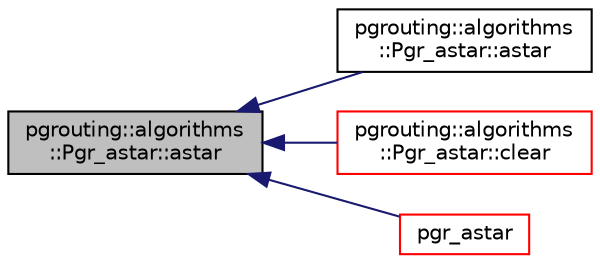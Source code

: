 digraph "pgrouting::algorithms::Pgr_astar::astar"
{
  edge [fontname="Helvetica",fontsize="10",labelfontname="Helvetica",labelfontsize="10"];
  node [fontname="Helvetica",fontsize="10",shape=record];
  rankdir="LR";
  Node1 [label="pgrouting::algorithms\l::Pgr_astar::astar",height=0.2,width=0.4,color="black", fillcolor="grey75", style="filled", fontcolor="black"];
  Node1 -> Node2 [dir="back",color="midnightblue",fontsize="10",style="solid",fontname="Helvetica"];
  Node2 [label="pgrouting::algorithms\l::Pgr_astar::astar",height=0.2,width=0.4,color="black", fillcolor="white", style="filled",URL="$classpgrouting_1_1algorithms_1_1Pgr__astar.html#a540dad9278b2222a4e8d0b0f173353b4"];
  Node1 -> Node3 [dir="back",color="midnightblue",fontsize="10",style="solid",fontname="Helvetica"];
  Node3 [label="pgrouting::algorithms\l::Pgr_astar::clear",height=0.2,width=0.4,color="red", fillcolor="white", style="filled",URL="$classpgrouting_1_1algorithms_1_1Pgr__astar.html#afbf710a4c295a0befdd7c505303a713a"];
  Node1 -> Node5 [dir="back",color="midnightblue",fontsize="10",style="solid",fontname="Helvetica"];
  Node5 [label="pgr_astar",height=0.2,width=0.4,color="red", fillcolor="white", style="filled",URL="$astar__driver_8cpp.html#a1e8d0064b04fcec0509ec834a85b8787"];
}
